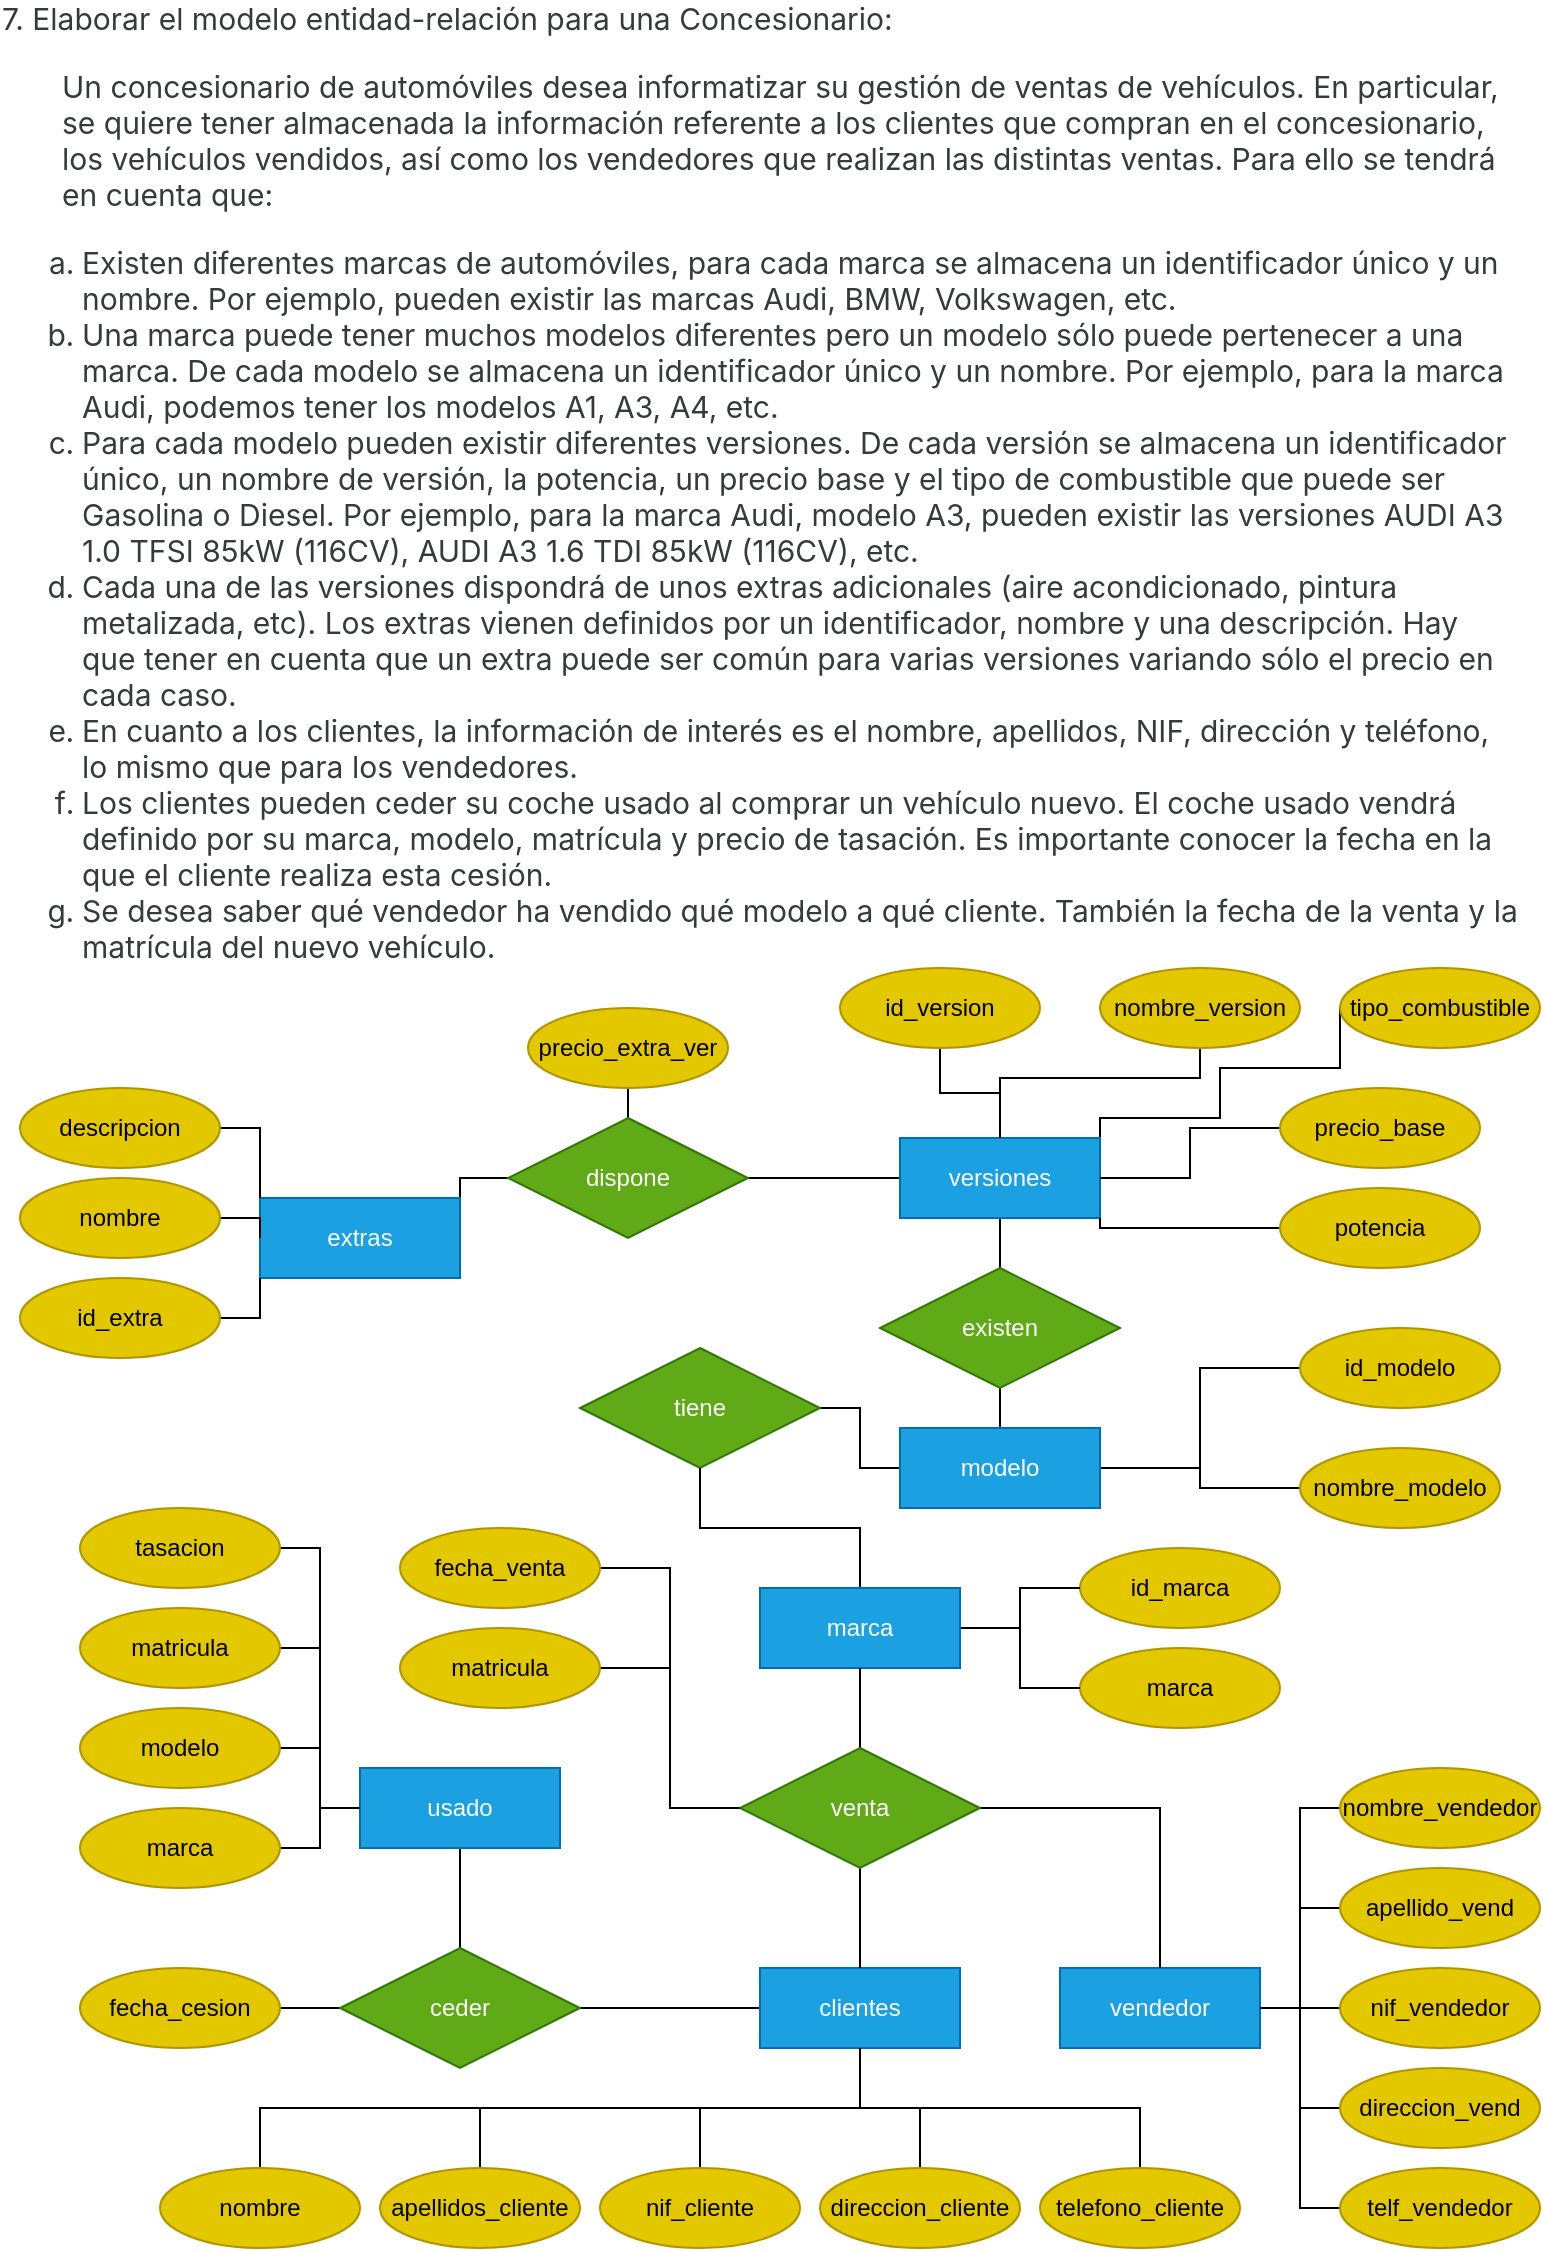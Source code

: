 <mxfile version="19.0.3" type="device"><diagram id="YBrfTEZBW5NwZkWMjSJa" name="Página-1"><mxGraphModel dx="1422" dy="905" grid="1" gridSize="10" guides="1" tooltips="1" connect="1" arrows="1" fold="1" page="1" pageScale="1" pageWidth="827" pageHeight="1169" math="0" shadow="0"><root><mxCell id="0"/><mxCell id="1" parent="0"/><mxCell id="wVt9pq_53kJeArSIZ15S-1" value="&lt;p style=&quot;box-sizing: border-box; margin-top: 0px; margin-bottom: 1rem; color: rgb(55, 58, 60); font-family: -apple-system, BlinkMacSystemFont, &amp;quot;Segoe UI&amp;quot;, Roboto, &amp;quot;Helvetica Neue&amp;quot;, Arial, sans-serif, &amp;quot;Apple Color Emoji&amp;quot;, &amp;quot;Segoe UI Emoji&amp;quot;, &amp;quot;Segoe UI Symbol&amp;quot;; font-size: 15px; text-align: left; background-color: rgb(255, 255, 255);&quot;&gt;7. Elaborar el modelo entidad-relación para una Concesionario:&lt;/p&gt;&lt;div style=&quot;box-sizing: border-box; color: rgb(55, 58, 60); font-family: -apple-system, BlinkMacSystemFont, &amp;quot;Segoe UI&amp;quot;, Roboto, &amp;quot;Helvetica Neue&amp;quot;, Arial, sans-serif, &amp;quot;Apple Color Emoji&amp;quot;, &amp;quot;Segoe UI Emoji&amp;quot;, &amp;quot;Segoe UI Symbol&amp;quot;; font-size: 15px; text-align: left; background-color: rgb(255, 255, 255); margin-left: 30px;&quot; class=&quot;editor-indent&quot;&gt;&lt;p style=&quot;box-sizing: border-box; margin-top: 0px; margin-bottom: 1rem;&quot;&gt;Un concesionario de automóviles desea informatizar su gestión de ventas de vehículos. En particular, se quiere tener almacenada la información referente a los clientes que compran en el concesionario, los vehículos vendidos, así como los vendedores que realizan las distintas ventas. Para ello se tendrá en cuenta que:&lt;/p&gt;&lt;/div&gt;&lt;p style=&quot;box-sizing: border-box; margin-top: 0px; margin-bottom: 1rem; color: rgb(55, 58, 60); font-family: -apple-system, BlinkMacSystemFont, &amp;quot;Segoe UI&amp;quot;, Roboto, &amp;quot;Helvetica Neue&amp;quot;, Arial, sans-serif, &amp;quot;Apple Color Emoji&amp;quot;, &amp;quot;Segoe UI Emoji&amp;quot;, &amp;quot;Segoe UI Symbol&amp;quot;; font-size: 15px; text-align: left; background-color: rgb(255, 255, 255);&quot;&gt;&lt;/p&gt;&lt;ol style=&quot;box-sizing: border-box; margin-top: 0px; margin-bottom: 1rem; color: rgb(55, 58, 60); font-family: -apple-system, BlinkMacSystemFont, &amp;quot;Segoe UI&amp;quot;, Roboto, &amp;quot;Helvetica Neue&amp;quot;, Arial, sans-serif, &amp;quot;Apple Color Emoji&amp;quot;, &amp;quot;Segoe UI Emoji&amp;quot;, &amp;quot;Segoe UI Symbol&amp;quot;; font-size: 15px; text-align: left; background-color: rgb(255, 255, 255); list-style-type: lower-alpha;&quot;&gt;&lt;li style=&quot;box-sizing: border-box;&quot;&gt;Existen diferentes marcas de automóviles, para cada marca se almacena un identificador único y un nombre. Por ejemplo, pueden existir las marcas Audi, BMW, Volkswagen, etc.&lt;/li&gt;&lt;li style=&quot;box-sizing: border-box;&quot;&gt;Una marca puede tener muchos modelos diferentes pero un modelo sólo puede pertenecer a una marca. De cada modelo se almacena un identificador único y un nombre. Por ejemplo, para la marca Audi, podemos tener los modelos A1, A3, A4, etc.&lt;/li&gt;&lt;li style=&quot;box-sizing: border-box;&quot;&gt;Para cada modelo pueden existir diferentes versiones. De cada versión se almacena un identificador único, un nombre de versión, la potencia, un precio base y el tipo de combustible que puede ser Gasolina o Diesel. Por ejemplo, para la marca Audi, modelo A3, pueden existir las versiones AUDI A3 1.0 TFSI 85kW (116CV), AUDI A3 1.6 TDI 85kW (116CV), etc.&lt;/li&gt;&lt;li style=&quot;box-sizing: border-box;&quot;&gt;Cada una de las versiones dispondrá de unos extras adicionales (aire acondicionado, pintura metalizada, etc). Los extras vienen definidos por un identificador, nombre y una descripción. Hay que tener en cuenta que un extra puede ser común para varias versiones variando sólo el precio en cada caso.&lt;/li&gt;&lt;li style=&quot;box-sizing: border-box;&quot;&gt;En cuanto a los clientes, la información de interés es el nombre, apellidos, NIF, dirección y teléfono, lo mismo que para los vendedores.&lt;/li&gt;&lt;li style=&quot;box-sizing: border-box;&quot;&gt;Los clientes pueden ceder su coche usado al comprar un vehículo nuevo. El coche usado vendrá definido por su marca, modelo, matrícula y precio de tasación. Es importante conocer la fecha en la que el cliente realiza esta cesión.&lt;/li&gt;&lt;li style=&quot;box-sizing: border-box;&quot;&gt;Se desea saber qué vendedor ha vendido qué modelo a qué cliente. También la fecha de la venta y la matrícula del nuevo vehículo.&lt;/li&gt;&lt;/ol&gt;" style="text;html=1;strokeColor=none;fillColor=none;align=center;verticalAlign=middle;whiteSpace=wrap;rounded=0;" vertex="1" parent="1"><mxGeometry x="40" y="40" width="760" height="490" as="geometry"/></mxCell><mxCell id="wVt9pq_53kJeArSIZ15S-2" value="id_marca" style="ellipse;whiteSpace=wrap;html=1;align=center;fillColor=#e3c800;fontColor=#000000;strokeColor=#B09500;" vertex="1" parent="1"><mxGeometry x="580" y="810" width="100" height="40" as="geometry"/></mxCell><mxCell id="wVt9pq_53kJeArSIZ15S-3" value="marca" style="ellipse;whiteSpace=wrap;html=1;align=center;fillColor=#e3c800;fontColor=#000000;strokeColor=#B09500;" vertex="1" parent="1"><mxGeometry x="580" y="860" width="100" height="40" as="geometry"/></mxCell><mxCell id="wVt9pq_53kJeArSIZ15S-70" style="edgeStyle=orthogonalEdgeStyle;rounded=0;orthogonalLoop=1;jettySize=auto;html=1;exitX=1;exitY=0.5;exitDx=0;exitDy=0;entryX=0;entryY=0.5;entryDx=0;entryDy=0;endArrow=none;endFill=0;" edge="1" parent="1" source="wVt9pq_53kJeArSIZ15S-4" target="wVt9pq_53kJeArSIZ15S-6"><mxGeometry relative="1" as="geometry"/></mxCell><mxCell id="wVt9pq_53kJeArSIZ15S-4" value="tiene" style="shape=rhombus;perimeter=rhombusPerimeter;whiteSpace=wrap;html=1;align=center;fillColor=#60a917;fontColor=#ffffff;strokeColor=#2D7600;" vertex="1" parent="1"><mxGeometry x="330" y="710" width="120" height="60" as="geometry"/></mxCell><mxCell id="wVt9pq_53kJeArSIZ15S-67" style="edgeStyle=orthogonalEdgeStyle;rounded=0;orthogonalLoop=1;jettySize=auto;html=1;exitX=1;exitY=0.5;exitDx=0;exitDy=0;endArrow=none;endFill=0;entryX=0;entryY=0.5;entryDx=0;entryDy=0;" edge="1" parent="1" source="wVt9pq_53kJeArSIZ15S-5" target="wVt9pq_53kJeArSIZ15S-2"><mxGeometry relative="1" as="geometry"><mxPoint x="560" y="840" as="targetPoint"/></mxGeometry></mxCell><mxCell id="wVt9pq_53kJeArSIZ15S-68" style="edgeStyle=orthogonalEdgeStyle;rounded=0;orthogonalLoop=1;jettySize=auto;html=1;exitX=1;exitY=0.5;exitDx=0;exitDy=0;entryX=0;entryY=0.5;entryDx=0;entryDy=0;endArrow=none;endFill=0;" edge="1" parent="1" source="wVt9pq_53kJeArSIZ15S-5" target="wVt9pq_53kJeArSIZ15S-3"><mxGeometry relative="1" as="geometry"/></mxCell><mxCell id="wVt9pq_53kJeArSIZ15S-69" style="edgeStyle=orthogonalEdgeStyle;rounded=0;orthogonalLoop=1;jettySize=auto;html=1;exitX=0.5;exitY=0;exitDx=0;exitDy=0;entryX=0.5;entryY=1;entryDx=0;entryDy=0;endArrow=none;endFill=0;" edge="1" parent="1" source="wVt9pq_53kJeArSIZ15S-5" target="wVt9pq_53kJeArSIZ15S-4"><mxGeometry relative="1" as="geometry"/></mxCell><mxCell id="wVt9pq_53kJeArSIZ15S-5" value="marca" style="whiteSpace=wrap;html=1;align=center;fillColor=#1ba1e2;fontColor=#ffffff;strokeColor=#006EAF;" vertex="1" parent="1"><mxGeometry x="420" y="830" width="100" height="40" as="geometry"/></mxCell><mxCell id="wVt9pq_53kJeArSIZ15S-71" style="edgeStyle=orthogonalEdgeStyle;rounded=0;orthogonalLoop=1;jettySize=auto;html=1;exitX=1;exitY=0.5;exitDx=0;exitDy=0;entryX=0;entryY=0.5;entryDx=0;entryDy=0;endArrow=none;endFill=0;" edge="1" parent="1" source="wVt9pq_53kJeArSIZ15S-6" target="wVt9pq_53kJeArSIZ15S-7"><mxGeometry relative="1" as="geometry"/></mxCell><mxCell id="wVt9pq_53kJeArSIZ15S-72" style="edgeStyle=orthogonalEdgeStyle;rounded=0;orthogonalLoop=1;jettySize=auto;html=1;exitX=1;exitY=0.5;exitDx=0;exitDy=0;entryX=0;entryY=0.5;entryDx=0;entryDy=0;endArrow=none;endFill=0;" edge="1" parent="1" source="wVt9pq_53kJeArSIZ15S-6" target="wVt9pq_53kJeArSIZ15S-8"><mxGeometry relative="1" as="geometry"/></mxCell><mxCell id="wVt9pq_53kJeArSIZ15S-73" style="edgeStyle=orthogonalEdgeStyle;rounded=0;orthogonalLoop=1;jettySize=auto;html=1;exitX=0.5;exitY=0;exitDx=0;exitDy=0;entryX=0.5;entryY=1;entryDx=0;entryDy=0;endArrow=none;endFill=0;" edge="1" parent="1" source="wVt9pq_53kJeArSIZ15S-6" target="wVt9pq_53kJeArSIZ15S-9"><mxGeometry relative="1" as="geometry"/></mxCell><mxCell id="wVt9pq_53kJeArSIZ15S-6" value="modelo" style="whiteSpace=wrap;html=1;align=center;fillColor=#1ba1e2;fontColor=#ffffff;strokeColor=#006EAF;" vertex="1" parent="1"><mxGeometry x="490" y="750" width="100" height="40" as="geometry"/></mxCell><mxCell id="wVt9pq_53kJeArSIZ15S-7" value="id_modelo" style="ellipse;whiteSpace=wrap;html=1;align=center;fillColor=#e3c800;fontColor=#000000;strokeColor=#B09500;" vertex="1" parent="1"><mxGeometry x="690" y="700" width="100" height="40" as="geometry"/></mxCell><mxCell id="wVt9pq_53kJeArSIZ15S-8" value="nombre_modelo" style="ellipse;whiteSpace=wrap;html=1;align=center;fillColor=#e3c800;fontColor=#000000;strokeColor=#B09500;" vertex="1" parent="1"><mxGeometry x="690" y="760" width="100" height="40" as="geometry"/></mxCell><mxCell id="wVt9pq_53kJeArSIZ15S-74" style="edgeStyle=orthogonalEdgeStyle;rounded=0;orthogonalLoop=1;jettySize=auto;html=1;exitX=0.5;exitY=0;exitDx=0;exitDy=0;entryX=0.5;entryY=1;entryDx=0;entryDy=0;endArrow=none;endFill=0;" edge="1" parent="1" source="wVt9pq_53kJeArSIZ15S-9" target="wVt9pq_53kJeArSIZ15S-10"><mxGeometry relative="1" as="geometry"/></mxCell><mxCell id="wVt9pq_53kJeArSIZ15S-9" value="existen" style="shape=rhombus;perimeter=rhombusPerimeter;whiteSpace=wrap;html=1;align=center;fillColor=#60a917;fontColor=#ffffff;strokeColor=#2D7600;" vertex="1" parent="1"><mxGeometry x="480" y="670" width="120" height="60" as="geometry"/></mxCell><mxCell id="wVt9pq_53kJeArSIZ15S-75" style="edgeStyle=orthogonalEdgeStyle;rounded=0;orthogonalLoop=1;jettySize=auto;html=1;exitX=0.5;exitY=0;exitDx=0;exitDy=0;entryX=0.5;entryY=1;entryDx=0;entryDy=0;endArrow=none;endFill=0;" edge="1" parent="1" source="wVt9pq_53kJeArSIZ15S-10" target="wVt9pq_53kJeArSIZ15S-11"><mxGeometry relative="1" as="geometry"/></mxCell><mxCell id="wVt9pq_53kJeArSIZ15S-77" style="edgeStyle=orthogonalEdgeStyle;rounded=0;orthogonalLoop=1;jettySize=auto;html=1;exitX=1;exitY=0;exitDx=0;exitDy=0;entryX=0;entryY=0.5;entryDx=0;entryDy=0;endArrow=none;endFill=0;" edge="1" parent="1" source="wVt9pq_53kJeArSIZ15S-10" target="wVt9pq_53kJeArSIZ15S-15"><mxGeometry relative="1" as="geometry"><Array as="points"><mxPoint x="650" y="595"/><mxPoint x="650" y="570"/><mxPoint x="710" y="570"/></Array></mxGeometry></mxCell><mxCell id="wVt9pq_53kJeArSIZ15S-80" style="edgeStyle=orthogonalEdgeStyle;rounded=0;orthogonalLoop=1;jettySize=auto;html=1;exitX=0;exitY=0.5;exitDx=0;exitDy=0;entryX=1;entryY=0.5;entryDx=0;entryDy=0;endArrow=none;endFill=0;" edge="1" parent="1" source="wVt9pq_53kJeArSIZ15S-10" target="wVt9pq_53kJeArSIZ15S-16"><mxGeometry relative="1" as="geometry"/></mxCell><mxCell id="wVt9pq_53kJeArSIZ15S-10" value="versiones" style="whiteSpace=wrap;html=1;align=center;fillColor=#1ba1e2;fontColor=#ffffff;strokeColor=#006EAF;" vertex="1" parent="1"><mxGeometry x="490" y="605" width="100" height="40" as="geometry"/></mxCell><mxCell id="wVt9pq_53kJeArSIZ15S-11" value="id_version" style="ellipse;whiteSpace=wrap;html=1;align=center;fillColor=#e3c800;fontColor=#000000;strokeColor=#B09500;" vertex="1" parent="1"><mxGeometry x="460" y="520" width="100" height="40" as="geometry"/></mxCell><mxCell id="wVt9pq_53kJeArSIZ15S-76" style="edgeStyle=orthogonalEdgeStyle;rounded=0;orthogonalLoop=1;jettySize=auto;html=1;exitX=0.5;exitY=1;exitDx=0;exitDy=0;endArrow=none;endFill=0;entryX=0.5;entryY=0;entryDx=0;entryDy=0;" edge="1" parent="1" source="wVt9pq_53kJeArSIZ15S-12" target="wVt9pq_53kJeArSIZ15S-10"><mxGeometry relative="1" as="geometry"><mxPoint x="540" y="600" as="targetPoint"/><Array as="points"><mxPoint x="640" y="575"/><mxPoint x="540" y="575"/></Array></mxGeometry></mxCell><mxCell id="wVt9pq_53kJeArSIZ15S-12" value="nombre_version" style="ellipse;whiteSpace=wrap;html=1;align=center;fillColor=#e3c800;fontColor=#000000;strokeColor=#B09500;" vertex="1" parent="1"><mxGeometry x="590" y="520" width="100" height="40" as="geometry"/></mxCell><mxCell id="wVt9pq_53kJeArSIZ15S-79" style="edgeStyle=orthogonalEdgeStyle;rounded=0;orthogonalLoop=1;jettySize=auto;html=1;exitX=0;exitY=0.5;exitDx=0;exitDy=0;entryX=1;entryY=1;entryDx=0;entryDy=0;endArrow=none;endFill=0;" edge="1" parent="1" source="wVt9pq_53kJeArSIZ15S-13" target="wVt9pq_53kJeArSIZ15S-10"><mxGeometry relative="1" as="geometry"><Array as="points"><mxPoint x="590" y="650"/></Array></mxGeometry></mxCell><mxCell id="wVt9pq_53kJeArSIZ15S-13" value="potencia" style="ellipse;whiteSpace=wrap;html=1;align=center;fillColor=#e3c800;fontColor=#000000;strokeColor=#B09500;" vertex="1" parent="1"><mxGeometry x="680" y="630" width="100" height="40" as="geometry"/></mxCell><mxCell id="wVt9pq_53kJeArSIZ15S-78" style="edgeStyle=orthogonalEdgeStyle;rounded=0;orthogonalLoop=1;jettySize=auto;html=1;exitX=0;exitY=0.5;exitDx=0;exitDy=0;entryX=1;entryY=0.5;entryDx=0;entryDy=0;endArrow=none;endFill=0;" edge="1" parent="1" source="wVt9pq_53kJeArSIZ15S-14" target="wVt9pq_53kJeArSIZ15S-10"><mxGeometry relative="1" as="geometry"/></mxCell><mxCell id="wVt9pq_53kJeArSIZ15S-14" value="precio_base" style="ellipse;whiteSpace=wrap;html=1;align=center;fillColor=#e3c800;fontColor=#000000;strokeColor=#B09500;" vertex="1" parent="1"><mxGeometry x="680" y="580" width="100" height="40" as="geometry"/></mxCell><mxCell id="wVt9pq_53kJeArSIZ15S-15" value="tipo_combustible" style="ellipse;whiteSpace=wrap;html=1;align=center;fillColor=#e3c800;fontColor=#000000;strokeColor=#B09500;" vertex="1" parent="1"><mxGeometry x="710" y="520" width="100" height="40" as="geometry"/></mxCell><mxCell id="wVt9pq_53kJeArSIZ15S-81" style="edgeStyle=orthogonalEdgeStyle;rounded=0;orthogonalLoop=1;jettySize=auto;html=1;exitX=0;exitY=0.5;exitDx=0;exitDy=0;entryX=1;entryY=0.5;entryDx=0;entryDy=0;endArrow=none;endFill=0;" edge="1" parent="1" source="wVt9pq_53kJeArSIZ15S-16" target="wVt9pq_53kJeArSIZ15S-17"><mxGeometry relative="1" as="geometry"/></mxCell><mxCell id="wVt9pq_53kJeArSIZ15S-85" style="edgeStyle=orthogonalEdgeStyle;rounded=0;orthogonalLoop=1;jettySize=auto;html=1;exitX=0.5;exitY=0;exitDx=0;exitDy=0;entryX=0.5;entryY=1;entryDx=0;entryDy=0;endArrow=none;endFill=0;" edge="1" parent="1" source="wVt9pq_53kJeArSIZ15S-16" target="wVt9pq_53kJeArSIZ15S-21"><mxGeometry relative="1" as="geometry"/></mxCell><mxCell id="wVt9pq_53kJeArSIZ15S-16" value="dispone" style="shape=rhombus;perimeter=rhombusPerimeter;whiteSpace=wrap;html=1;align=center;fillColor=#60a917;fontColor=#ffffff;strokeColor=#2D7600;" vertex="1" parent="1"><mxGeometry x="294" y="595" width="120" height="60" as="geometry"/></mxCell><mxCell id="wVt9pq_53kJeArSIZ15S-17" value="extras" style="whiteSpace=wrap;html=1;align=center;fillColor=#1ba1e2;fontColor=#ffffff;strokeColor=#006EAF;" vertex="1" parent="1"><mxGeometry x="170" y="635" width="100" height="40" as="geometry"/></mxCell><mxCell id="wVt9pq_53kJeArSIZ15S-83" style="edgeStyle=orthogonalEdgeStyle;rounded=0;orthogonalLoop=1;jettySize=auto;html=1;exitX=1;exitY=0.5;exitDx=0;exitDy=0;entryX=0;entryY=1;entryDx=0;entryDy=0;endArrow=none;endFill=0;" edge="1" parent="1" source="wVt9pq_53kJeArSIZ15S-18" target="wVt9pq_53kJeArSIZ15S-17"><mxGeometry relative="1" as="geometry"/></mxCell><mxCell id="wVt9pq_53kJeArSIZ15S-18" value="id_extra" style="ellipse;whiteSpace=wrap;html=1;align=center;fillColor=#e3c800;fontColor=#000000;strokeColor=#B09500;" vertex="1" parent="1"><mxGeometry x="50" y="675" width="100" height="40" as="geometry"/></mxCell><mxCell id="wVt9pq_53kJeArSIZ15S-84" style="edgeStyle=orthogonalEdgeStyle;rounded=0;orthogonalLoop=1;jettySize=auto;html=1;exitX=1;exitY=0.5;exitDx=0;exitDy=0;entryX=0;entryY=0.5;entryDx=0;entryDy=0;endArrow=none;endFill=0;" edge="1" parent="1" source="wVt9pq_53kJeArSIZ15S-19" target="wVt9pq_53kJeArSIZ15S-17"><mxGeometry relative="1" as="geometry"/></mxCell><mxCell id="wVt9pq_53kJeArSIZ15S-19" value="nombre" style="ellipse;whiteSpace=wrap;html=1;align=center;fillColor=#e3c800;fontColor=#000000;strokeColor=#B09500;" vertex="1" parent="1"><mxGeometry x="50" y="625" width="100" height="40" as="geometry"/></mxCell><mxCell id="wVt9pq_53kJeArSIZ15S-82" style="edgeStyle=orthogonalEdgeStyle;rounded=0;orthogonalLoop=1;jettySize=auto;html=1;exitX=1;exitY=0.5;exitDx=0;exitDy=0;entryX=0;entryY=0;entryDx=0;entryDy=0;endArrow=none;endFill=0;" edge="1" parent="1" source="wVt9pq_53kJeArSIZ15S-20" target="wVt9pq_53kJeArSIZ15S-17"><mxGeometry relative="1" as="geometry"/></mxCell><mxCell id="wVt9pq_53kJeArSIZ15S-20" value="descripcion" style="ellipse;whiteSpace=wrap;html=1;align=center;fillColor=#e3c800;fontColor=#000000;strokeColor=#B09500;" vertex="1" parent="1"><mxGeometry x="50" y="580" width="100" height="40" as="geometry"/></mxCell><mxCell id="wVt9pq_53kJeArSIZ15S-21" value="precio_extra_ver" style="ellipse;whiteSpace=wrap;html=1;align=center;fillColor=#e3c800;fontColor=#000000;strokeColor=#B09500;" vertex="1" parent="1"><mxGeometry x="304" y="540" width="100" height="40" as="geometry"/></mxCell><mxCell id="wVt9pq_53kJeArSIZ15S-55" style="edgeStyle=orthogonalEdgeStyle;rounded=0;orthogonalLoop=1;jettySize=auto;html=1;exitX=0.5;exitY=1;exitDx=0;exitDy=0;entryX=0.5;entryY=0;entryDx=0;entryDy=0;endArrow=none;endFill=0;" edge="1" parent="1" source="wVt9pq_53kJeArSIZ15S-22" target="wVt9pq_53kJeArSIZ15S-25"><mxGeometry relative="1" as="geometry"/></mxCell><mxCell id="wVt9pq_53kJeArSIZ15S-57" style="edgeStyle=orthogonalEdgeStyle;rounded=0;orthogonalLoop=1;jettySize=auto;html=1;exitX=0.5;exitY=1;exitDx=0;exitDy=0;entryX=0.5;entryY=0;entryDx=0;entryDy=0;endArrow=none;endFill=0;" edge="1" parent="1" source="wVt9pq_53kJeArSIZ15S-22" target="wVt9pq_53kJeArSIZ15S-24"><mxGeometry relative="1" as="geometry"/></mxCell><mxCell id="wVt9pq_53kJeArSIZ15S-60" style="edgeStyle=orthogonalEdgeStyle;rounded=0;orthogonalLoop=1;jettySize=auto;html=1;exitX=0;exitY=0.5;exitDx=0;exitDy=0;entryX=1;entryY=0.5;entryDx=0;entryDy=0;endArrow=none;endFill=0;" edge="1" parent="1" source="wVt9pq_53kJeArSIZ15S-22" target="wVt9pq_53kJeArSIZ15S-34"><mxGeometry relative="1" as="geometry"/></mxCell><mxCell id="wVt9pq_53kJeArSIZ15S-22" value="clientes" style="whiteSpace=wrap;html=1;align=center;fillColor=#1ba1e2;fontColor=#ffffff;strokeColor=#006EAF;" vertex="1" parent="1"><mxGeometry x="420" y="1020" width="100" height="40" as="geometry"/></mxCell><mxCell id="wVt9pq_53kJeArSIZ15S-59" style="edgeStyle=orthogonalEdgeStyle;rounded=0;orthogonalLoop=1;jettySize=auto;html=1;exitX=0.5;exitY=0;exitDx=0;exitDy=0;endArrow=none;endFill=0;entryX=0.5;entryY=1;entryDx=0;entryDy=0;" edge="1" parent="1" source="wVt9pq_53kJeArSIZ15S-23" target="wVt9pq_53kJeArSIZ15S-22"><mxGeometry relative="1" as="geometry"><mxPoint x="490" y="1060" as="targetPoint"/></mxGeometry></mxCell><mxCell id="wVt9pq_53kJeArSIZ15S-23" value="nombre" style="ellipse;whiteSpace=wrap;html=1;align=center;fillColor=#e3c800;fontColor=#000000;strokeColor=#B09500;" vertex="1" parent="1"><mxGeometry x="120" y="1120" width="100" height="40" as="geometry"/></mxCell><mxCell id="wVt9pq_53kJeArSIZ15S-24" value="apellidos_cliente" style="ellipse;whiteSpace=wrap;html=1;align=center;fillColor=#e3c800;fontColor=#000000;strokeColor=#B09500;" vertex="1" parent="1"><mxGeometry x="230" y="1120" width="100" height="40" as="geometry"/></mxCell><mxCell id="wVt9pq_53kJeArSIZ15S-25" value="nif_cliente" style="ellipse;whiteSpace=wrap;html=1;align=center;fillColor=#e3c800;fontColor=#000000;strokeColor=#B09500;" vertex="1" parent="1"><mxGeometry x="340" y="1120" width="100" height="40" as="geometry"/></mxCell><mxCell id="wVt9pq_53kJeArSIZ15S-56" style="edgeStyle=orthogonalEdgeStyle;rounded=0;orthogonalLoop=1;jettySize=auto;html=1;exitX=0.5;exitY=0;exitDx=0;exitDy=0;entryX=0.5;entryY=1;entryDx=0;entryDy=0;endArrow=none;endFill=0;" edge="1" parent="1" source="wVt9pq_53kJeArSIZ15S-26" target="wVt9pq_53kJeArSIZ15S-22"><mxGeometry relative="1" as="geometry"/></mxCell><mxCell id="wVt9pq_53kJeArSIZ15S-26" value="direccion_cliente" style="ellipse;whiteSpace=wrap;html=1;align=center;fillColor=#e3c800;fontColor=#000000;strokeColor=#B09500;" vertex="1" parent="1"><mxGeometry x="450" y="1120" width="100" height="40" as="geometry"/></mxCell><mxCell id="wVt9pq_53kJeArSIZ15S-58" style="edgeStyle=orthogonalEdgeStyle;rounded=0;orthogonalLoop=1;jettySize=auto;html=1;exitX=0.5;exitY=0;exitDx=0;exitDy=0;entryX=0.5;entryY=1;entryDx=0;entryDy=0;endArrow=none;endFill=0;" edge="1" parent="1" source="wVt9pq_53kJeArSIZ15S-27" target="wVt9pq_53kJeArSIZ15S-22"><mxGeometry relative="1" as="geometry"/></mxCell><mxCell id="wVt9pq_53kJeArSIZ15S-27" value="telefono_cliente" style="ellipse;whiteSpace=wrap;html=1;align=center;fillColor=#e3c800;fontColor=#000000;strokeColor=#B09500;" vertex="1" parent="1"><mxGeometry x="560" y="1120" width="100" height="40" as="geometry"/></mxCell><mxCell id="wVt9pq_53kJeArSIZ15S-28" value="vendedor" style="whiteSpace=wrap;html=1;align=center;fillColor=#1ba1e2;fontColor=#ffffff;strokeColor=#006EAF;" vertex="1" parent="1"><mxGeometry x="570" y="1020" width="100" height="40" as="geometry"/></mxCell><mxCell id="wVt9pq_53kJeArSIZ15S-50" style="edgeStyle=orthogonalEdgeStyle;rounded=0;orthogonalLoop=1;jettySize=auto;html=1;exitX=0;exitY=0.5;exitDx=0;exitDy=0;entryX=1;entryY=0.5;entryDx=0;entryDy=0;endArrow=none;endFill=0;" edge="1" parent="1" source="wVt9pq_53kJeArSIZ15S-29" target="wVt9pq_53kJeArSIZ15S-28"><mxGeometry relative="1" as="geometry"/></mxCell><mxCell id="wVt9pq_53kJeArSIZ15S-29" value="nombre_vendedor" style="ellipse;whiteSpace=wrap;html=1;align=center;fillColor=#e3c800;fontColor=#000000;strokeColor=#B09500;" vertex="1" parent="1"><mxGeometry x="710" y="920" width="100" height="40" as="geometry"/></mxCell><mxCell id="wVt9pq_53kJeArSIZ15S-51" style="edgeStyle=orthogonalEdgeStyle;rounded=0;orthogonalLoop=1;jettySize=auto;html=1;exitX=0;exitY=0.5;exitDx=0;exitDy=0;entryX=1;entryY=0.5;entryDx=0;entryDy=0;endArrow=none;endFill=0;" edge="1" parent="1" source="wVt9pq_53kJeArSIZ15S-30" target="wVt9pq_53kJeArSIZ15S-28"><mxGeometry relative="1" as="geometry"/></mxCell><mxCell id="wVt9pq_53kJeArSIZ15S-30" value="apellido_vend" style="ellipse;whiteSpace=wrap;html=1;align=center;fillColor=#e3c800;fontColor=#000000;strokeColor=#B09500;" vertex="1" parent="1"><mxGeometry x="710" y="970" width="100" height="40" as="geometry"/></mxCell><mxCell id="wVt9pq_53kJeArSIZ15S-52" style="edgeStyle=orthogonalEdgeStyle;rounded=0;orthogonalLoop=1;jettySize=auto;html=1;exitX=0;exitY=0.5;exitDx=0;exitDy=0;entryX=1;entryY=0.5;entryDx=0;entryDy=0;endArrow=none;endFill=0;" edge="1" parent="1" source="wVt9pq_53kJeArSIZ15S-31" target="wVt9pq_53kJeArSIZ15S-28"><mxGeometry relative="1" as="geometry"/></mxCell><mxCell id="wVt9pq_53kJeArSIZ15S-31" value="nif_vendedor" style="ellipse;whiteSpace=wrap;html=1;align=center;fillColor=#e3c800;fontColor=#000000;strokeColor=#B09500;" vertex="1" parent="1"><mxGeometry x="710" y="1020" width="100" height="40" as="geometry"/></mxCell><mxCell id="wVt9pq_53kJeArSIZ15S-53" style="edgeStyle=orthogonalEdgeStyle;rounded=0;orthogonalLoop=1;jettySize=auto;html=1;exitX=0;exitY=0.5;exitDx=0;exitDy=0;entryX=1;entryY=0.5;entryDx=0;entryDy=0;endArrow=none;endFill=0;" edge="1" parent="1" source="wVt9pq_53kJeArSIZ15S-32" target="wVt9pq_53kJeArSIZ15S-28"><mxGeometry relative="1" as="geometry"/></mxCell><mxCell id="wVt9pq_53kJeArSIZ15S-32" value="direccion_vend" style="ellipse;whiteSpace=wrap;html=1;align=center;fillColor=#e3c800;fontColor=#000000;strokeColor=#B09500;" vertex="1" parent="1"><mxGeometry x="710" y="1070" width="100" height="40" as="geometry"/></mxCell><mxCell id="wVt9pq_53kJeArSIZ15S-54" style="edgeStyle=orthogonalEdgeStyle;rounded=0;orthogonalLoop=1;jettySize=auto;html=1;exitX=0;exitY=0.5;exitDx=0;exitDy=0;entryX=1;entryY=0.5;entryDx=0;entryDy=0;endArrow=none;endFill=0;" edge="1" parent="1" source="wVt9pq_53kJeArSIZ15S-33" target="wVt9pq_53kJeArSIZ15S-28"><mxGeometry relative="1" as="geometry"/></mxCell><mxCell id="wVt9pq_53kJeArSIZ15S-33" value="telf_vendedor" style="ellipse;whiteSpace=wrap;html=1;align=center;fillColor=#e3c800;fontColor=#000000;strokeColor=#B09500;" vertex="1" parent="1"><mxGeometry x="710" y="1120" width="100" height="40" as="geometry"/></mxCell><mxCell id="wVt9pq_53kJeArSIZ15S-61" style="edgeStyle=orthogonalEdgeStyle;rounded=0;orthogonalLoop=1;jettySize=auto;html=1;exitX=0;exitY=0.5;exitDx=0;exitDy=0;entryX=1;entryY=0.5;entryDx=0;entryDy=0;endArrow=none;endFill=0;" edge="1" parent="1" source="wVt9pq_53kJeArSIZ15S-34" target="wVt9pq_53kJeArSIZ15S-40"><mxGeometry relative="1" as="geometry"/></mxCell><mxCell id="wVt9pq_53kJeArSIZ15S-62" style="edgeStyle=orthogonalEdgeStyle;rounded=0;orthogonalLoop=1;jettySize=auto;html=1;exitX=0.5;exitY=0;exitDx=0;exitDy=0;entryX=0.5;entryY=1;entryDx=0;entryDy=0;endArrow=none;endFill=0;" edge="1" parent="1" source="wVt9pq_53kJeArSIZ15S-34" target="wVt9pq_53kJeArSIZ15S-35"><mxGeometry relative="1" as="geometry"/></mxCell><mxCell id="wVt9pq_53kJeArSIZ15S-34" value="ceder" style="shape=rhombus;perimeter=rhombusPerimeter;whiteSpace=wrap;html=1;align=center;fillColor=#60a917;fontColor=#ffffff;strokeColor=#2D7600;" vertex="1" parent="1"><mxGeometry x="210" y="1010" width="120" height="60" as="geometry"/></mxCell><mxCell id="wVt9pq_53kJeArSIZ15S-35" value="usado" style="whiteSpace=wrap;html=1;align=center;fillColor=#1ba1e2;fontColor=#ffffff;strokeColor=#006EAF;" vertex="1" parent="1"><mxGeometry x="220" y="920" width="100" height="40" as="geometry"/></mxCell><mxCell id="wVt9pq_53kJeArSIZ15S-63" style="edgeStyle=orthogonalEdgeStyle;rounded=0;orthogonalLoop=1;jettySize=auto;html=1;exitX=1;exitY=0.5;exitDx=0;exitDy=0;entryX=0;entryY=0.5;entryDx=0;entryDy=0;endArrow=none;endFill=0;" edge="1" parent="1" source="wVt9pq_53kJeArSIZ15S-36" target="wVt9pq_53kJeArSIZ15S-35"><mxGeometry relative="1" as="geometry"/></mxCell><mxCell id="wVt9pq_53kJeArSIZ15S-36" value="marca" style="ellipse;whiteSpace=wrap;html=1;align=center;fillColor=#e3c800;fontColor=#000000;strokeColor=#B09500;" vertex="1" parent="1"><mxGeometry x="80" y="940" width="100" height="40" as="geometry"/></mxCell><mxCell id="wVt9pq_53kJeArSIZ15S-64" style="edgeStyle=orthogonalEdgeStyle;rounded=0;orthogonalLoop=1;jettySize=auto;html=1;exitX=1;exitY=0.5;exitDx=0;exitDy=0;entryX=0;entryY=0.5;entryDx=0;entryDy=0;endArrow=none;endFill=0;" edge="1" parent="1" source="wVt9pq_53kJeArSIZ15S-37" target="wVt9pq_53kJeArSIZ15S-35"><mxGeometry relative="1" as="geometry"/></mxCell><mxCell id="wVt9pq_53kJeArSIZ15S-37" value="modelo" style="ellipse;whiteSpace=wrap;html=1;align=center;fillColor=#e3c800;fontColor=#000000;strokeColor=#B09500;" vertex="1" parent="1"><mxGeometry x="80" y="890" width="100" height="40" as="geometry"/></mxCell><mxCell id="wVt9pq_53kJeArSIZ15S-65" style="edgeStyle=orthogonalEdgeStyle;rounded=0;orthogonalLoop=1;jettySize=auto;html=1;exitX=1;exitY=0.5;exitDx=0;exitDy=0;entryX=0;entryY=0.5;entryDx=0;entryDy=0;endArrow=none;endFill=0;" edge="1" parent="1" source="wVt9pq_53kJeArSIZ15S-38" target="wVt9pq_53kJeArSIZ15S-35"><mxGeometry relative="1" as="geometry"/></mxCell><mxCell id="wVt9pq_53kJeArSIZ15S-38" value="matricula" style="ellipse;whiteSpace=wrap;html=1;align=center;fillColor=#e3c800;fontColor=#000000;strokeColor=#B09500;" vertex="1" parent="1"><mxGeometry x="80" y="840" width="100" height="40" as="geometry"/></mxCell><mxCell id="wVt9pq_53kJeArSIZ15S-66" style="edgeStyle=orthogonalEdgeStyle;rounded=0;orthogonalLoop=1;jettySize=auto;html=1;exitX=1;exitY=0.5;exitDx=0;exitDy=0;entryX=0;entryY=0.5;entryDx=0;entryDy=0;endArrow=none;endFill=0;" edge="1" parent="1" source="wVt9pq_53kJeArSIZ15S-39" target="wVt9pq_53kJeArSIZ15S-35"><mxGeometry relative="1" as="geometry"/></mxCell><mxCell id="wVt9pq_53kJeArSIZ15S-39" value="tasacion" style="ellipse;whiteSpace=wrap;html=1;align=center;fillColor=#e3c800;fontColor=#000000;strokeColor=#B09500;" vertex="1" parent="1"><mxGeometry x="80" y="790" width="100" height="40" as="geometry"/></mxCell><mxCell id="wVt9pq_53kJeArSIZ15S-40" value="fecha_cesion" style="ellipse;whiteSpace=wrap;html=1;align=center;fillColor=#e3c800;fontColor=#000000;strokeColor=#B09500;" vertex="1" parent="1"><mxGeometry x="80" y="1020" width="100" height="40" as="geometry"/></mxCell><mxCell id="wVt9pq_53kJeArSIZ15S-45" style="edgeStyle=orthogonalEdgeStyle;rounded=0;orthogonalLoop=1;jettySize=auto;html=1;exitX=0.5;exitY=1;exitDx=0;exitDy=0;endArrow=none;endFill=0;entryX=0.5;entryY=0;entryDx=0;entryDy=0;" edge="1" parent="1" source="wVt9pq_53kJeArSIZ15S-42" target="wVt9pq_53kJeArSIZ15S-22"><mxGeometry relative="1" as="geometry"/></mxCell><mxCell id="wVt9pq_53kJeArSIZ15S-46" style="edgeStyle=orthogonalEdgeStyle;rounded=0;orthogonalLoop=1;jettySize=auto;html=1;exitX=1;exitY=0.5;exitDx=0;exitDy=0;entryX=0.5;entryY=0;entryDx=0;entryDy=0;endArrow=none;endFill=0;" edge="1" parent="1" source="wVt9pq_53kJeArSIZ15S-42" target="wVt9pq_53kJeArSIZ15S-28"><mxGeometry relative="1" as="geometry"/></mxCell><mxCell id="wVt9pq_53kJeArSIZ15S-47" style="edgeStyle=orthogonalEdgeStyle;rounded=0;orthogonalLoop=1;jettySize=auto;html=1;exitX=0.5;exitY=0;exitDx=0;exitDy=0;entryX=0.5;entryY=1;entryDx=0;entryDy=0;endArrow=none;endFill=0;" edge="1" parent="1" source="wVt9pq_53kJeArSIZ15S-42" target="wVt9pq_53kJeArSIZ15S-5"><mxGeometry relative="1" as="geometry"/></mxCell><mxCell id="wVt9pq_53kJeArSIZ15S-48" style="edgeStyle=orthogonalEdgeStyle;rounded=0;orthogonalLoop=1;jettySize=auto;html=1;exitX=0;exitY=0.5;exitDx=0;exitDy=0;entryX=1;entryY=0.5;entryDx=0;entryDy=0;endArrow=none;endFill=0;" edge="1" parent="1" source="wVt9pq_53kJeArSIZ15S-42" target="wVt9pq_53kJeArSIZ15S-43"><mxGeometry relative="1" as="geometry"/></mxCell><mxCell id="wVt9pq_53kJeArSIZ15S-42" value="venta" style="shape=rhombus;perimeter=rhombusPerimeter;whiteSpace=wrap;html=1;align=center;fillColor=#60a917;fontColor=#ffffff;strokeColor=#2D7600;" vertex="1" parent="1"><mxGeometry x="410" y="910" width="120" height="60" as="geometry"/></mxCell><mxCell id="wVt9pq_53kJeArSIZ15S-43" value="fecha_venta" style="ellipse;whiteSpace=wrap;html=1;align=center;fillColor=#e3c800;fontColor=#000000;strokeColor=#B09500;" vertex="1" parent="1"><mxGeometry x="240" y="800" width="100" height="40" as="geometry"/></mxCell><mxCell id="wVt9pq_53kJeArSIZ15S-49" style="edgeStyle=orthogonalEdgeStyle;rounded=0;orthogonalLoop=1;jettySize=auto;html=1;exitX=1;exitY=0.5;exitDx=0;exitDy=0;entryX=0;entryY=0.5;entryDx=0;entryDy=0;endArrow=none;endFill=0;" edge="1" parent="1" source="wVt9pq_53kJeArSIZ15S-44" target="wVt9pq_53kJeArSIZ15S-42"><mxGeometry relative="1" as="geometry"/></mxCell><mxCell id="wVt9pq_53kJeArSIZ15S-44" value="matricula" style="ellipse;whiteSpace=wrap;html=1;align=center;fillColor=#e3c800;fontColor=#000000;strokeColor=#B09500;" vertex="1" parent="1"><mxGeometry x="240" y="850" width="100" height="40" as="geometry"/></mxCell></root></mxGraphModel></diagram></mxfile>